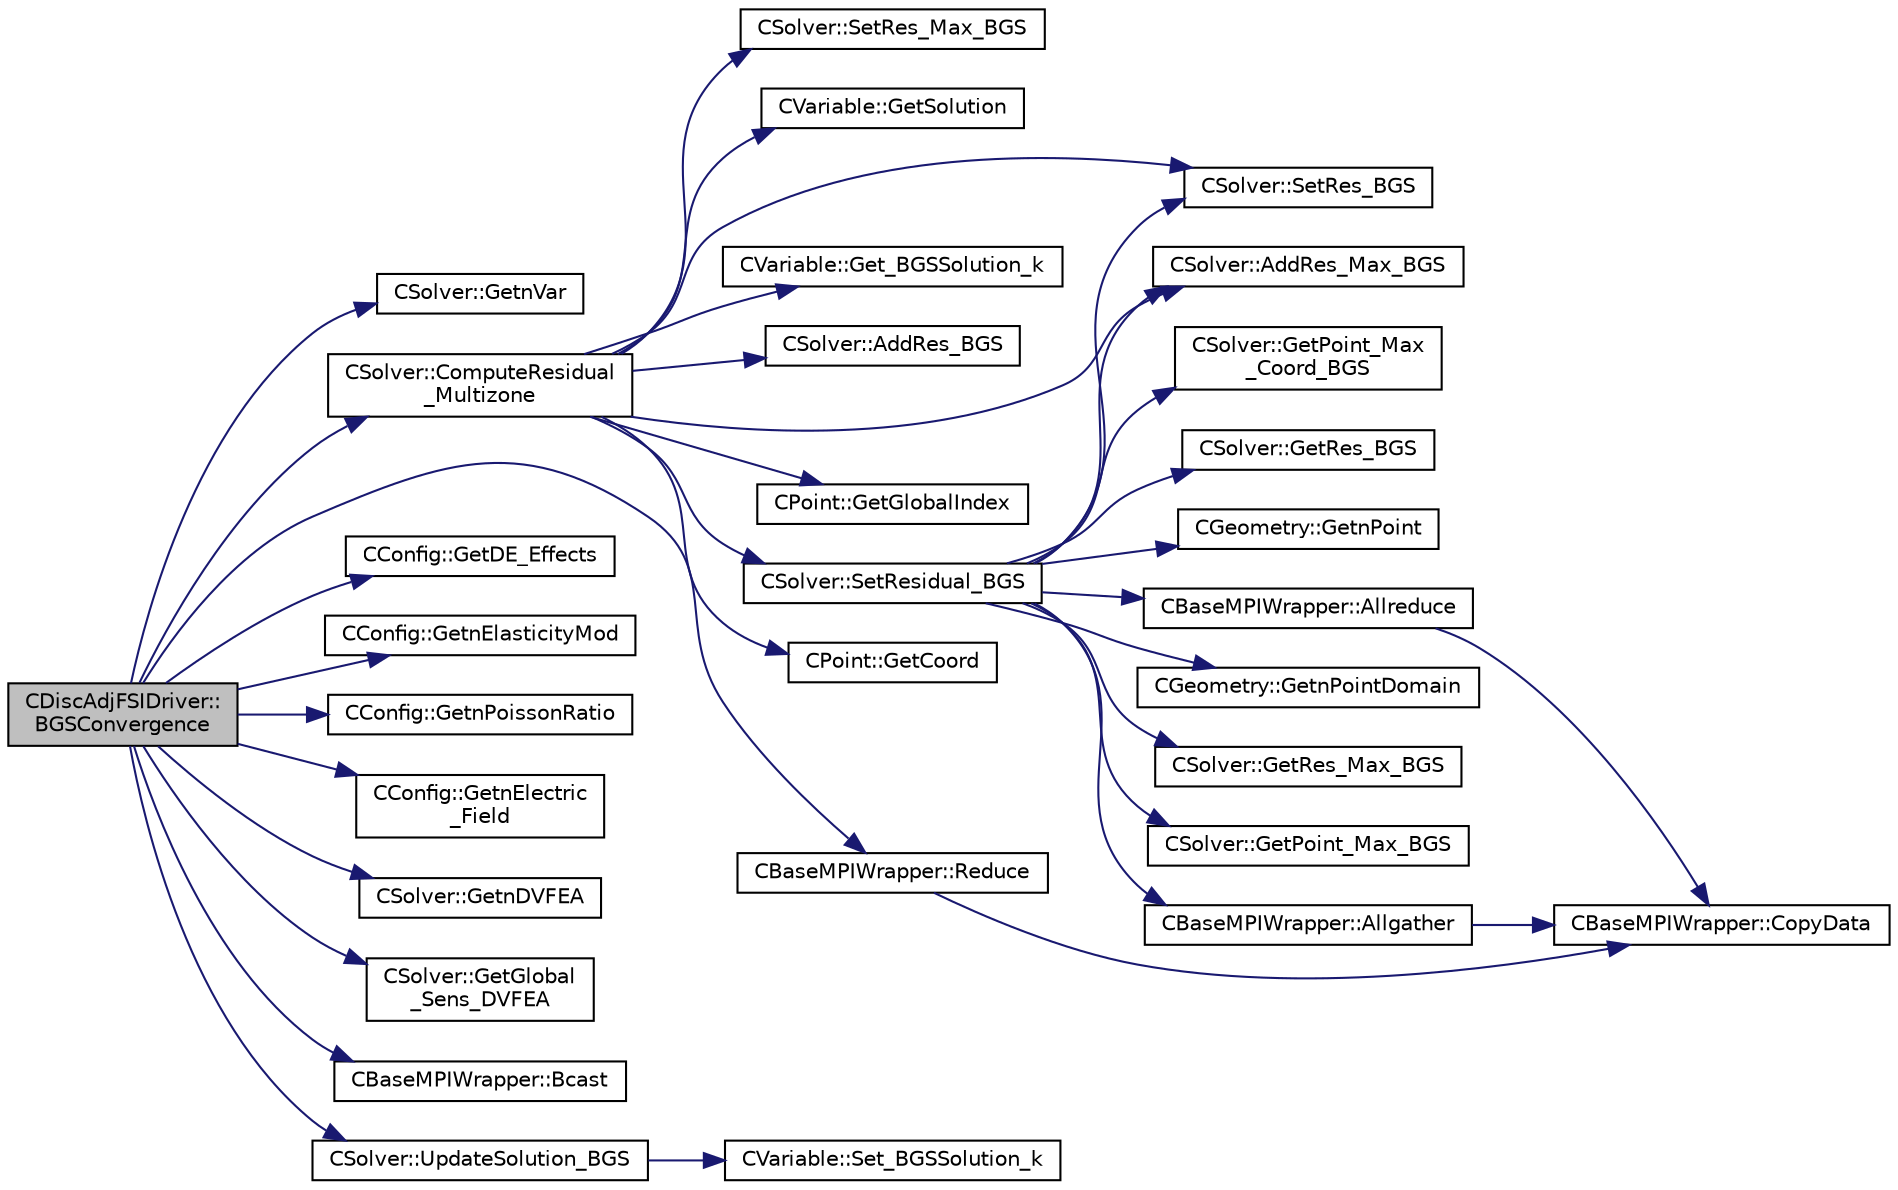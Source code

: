 digraph "CDiscAdjFSIDriver::BGSConvergence"
{
  edge [fontname="Helvetica",fontsize="10",labelfontname="Helvetica",labelfontsize="10"];
  node [fontname="Helvetica",fontsize="10",shape=record];
  rankdir="LR";
  Node55 [label="CDiscAdjFSIDriver::\lBGSConvergence",height=0.2,width=0.4,color="black", fillcolor="grey75", style="filled", fontcolor="black"];
  Node55 -> Node56 [color="midnightblue",fontsize="10",style="solid",fontname="Helvetica"];
  Node56 [label="CSolver::GetnVar",height=0.2,width=0.4,color="black", fillcolor="white", style="filled",URL="$class_c_solver.html#a65c22046b0cf1938ba22648912d04680",tooltip="Get the number of variables of the problem. "];
  Node55 -> Node57 [color="midnightblue",fontsize="10",style="solid",fontname="Helvetica"];
  Node57 [label="CSolver::ComputeResidual\l_Multizone",height=0.2,width=0.4,color="black", fillcolor="white", style="filled",URL="$class_c_solver.html#afd38147efa0d4b98523b480945a0df7c",tooltip="Set the value of the max residual and RMS residual. "];
  Node57 -> Node58 [color="midnightblue",fontsize="10",style="solid",fontname="Helvetica"];
  Node58 [label="CSolver::SetRes_BGS",height=0.2,width=0.4,color="black", fillcolor="white", style="filled",URL="$class_c_solver.html#a19d46e6c1923fb176ea88a7edd7e385b",tooltip="Set the residual for BGS subiterations. "];
  Node57 -> Node59 [color="midnightblue",fontsize="10",style="solid",fontname="Helvetica"];
  Node59 [label="CSolver::SetRes_Max_BGS",height=0.2,width=0.4,color="black", fillcolor="white", style="filled",URL="$class_c_solver.html#aeb849472225116f44fbdf6710ea02579",tooltip="Set the maximal residual for BGS subiterations. "];
  Node57 -> Node60 [color="midnightblue",fontsize="10",style="solid",fontname="Helvetica"];
  Node60 [label="CVariable::GetSolution",height=0.2,width=0.4,color="black", fillcolor="white", style="filled",URL="$class_c_variable.html#a261483e39c23c1de7cb9aea7e917c121",tooltip="Get the solution. "];
  Node57 -> Node61 [color="midnightblue",fontsize="10",style="solid",fontname="Helvetica"];
  Node61 [label="CVariable::Get_BGSSolution_k",height=0.2,width=0.4,color="black", fillcolor="white", style="filled",URL="$class_c_variable.html#a575bb2887bdf21df7bccf14736e87070",tooltip="Get the value of the solution in the previous BGS subiteration. "];
  Node57 -> Node62 [color="midnightblue",fontsize="10",style="solid",fontname="Helvetica"];
  Node62 [label="CSolver::AddRes_BGS",height=0.2,width=0.4,color="black", fillcolor="white", style="filled",URL="$class_c_solver.html#a850ad5e7b1b8d81ad8d967bcef81ad6e",tooltip="Adds the residual for BGS subiterations. "];
  Node57 -> Node63 [color="midnightblue",fontsize="10",style="solid",fontname="Helvetica"];
  Node63 [label="CSolver::AddRes_Max_BGS",height=0.2,width=0.4,color="black", fillcolor="white", style="filled",URL="$class_c_solver.html#a0d731347241e2f7c587d5132ebf2019d",tooltip="Adds the maximal residual for BGS subiterations. "];
  Node57 -> Node64 [color="midnightblue",fontsize="10",style="solid",fontname="Helvetica"];
  Node64 [label="CPoint::GetGlobalIndex",height=0.2,width=0.4,color="black", fillcolor="white", style="filled",URL="$class_c_point.html#ab546170a5a03ef210a75fc5531910050",tooltip="Get the global index in a parallel computation. "];
  Node57 -> Node65 [color="midnightblue",fontsize="10",style="solid",fontname="Helvetica"];
  Node65 [label="CPoint::GetCoord",height=0.2,width=0.4,color="black", fillcolor="white", style="filled",URL="$class_c_point.html#a95fe081d22e96e190cb3edcbf0d6525f",tooltip="Get the coordinates dor the control volume. "];
  Node57 -> Node66 [color="midnightblue",fontsize="10",style="solid",fontname="Helvetica"];
  Node66 [label="CSolver::SetResidual_BGS",height=0.2,width=0.4,color="black", fillcolor="white", style="filled",URL="$class_c_solver.html#ad78622b122d602d0759ab940356e328a",tooltip="Communicate the value of the max residual and RMS residual. "];
  Node66 -> Node58 [color="midnightblue",fontsize="10",style="solid",fontname="Helvetica"];
  Node66 -> Node67 [color="midnightblue",fontsize="10",style="solid",fontname="Helvetica"];
  Node67 [label="CSolver::GetRes_BGS",height=0.2,width=0.4,color="black", fillcolor="white", style="filled",URL="$class_c_solver.html#a83cd1ade482300b90aa8ccc6aad03acd",tooltip="Get the residual for BGS subiterations. "];
  Node66 -> Node68 [color="midnightblue",fontsize="10",style="solid",fontname="Helvetica"];
  Node68 [label="CGeometry::GetnPoint",height=0.2,width=0.4,color="black", fillcolor="white", style="filled",URL="$class_c_geometry.html#aa68b666b38f4d2c7021736ae86940f44",tooltip="Get number of points. "];
  Node66 -> Node69 [color="midnightblue",fontsize="10",style="solid",fontname="Helvetica"];
  Node69 [label="CGeometry::GetnPointDomain",height=0.2,width=0.4,color="black", fillcolor="white", style="filled",URL="$class_c_geometry.html#a4fc7de3bff7b6f8c35717016d6f8fcb2",tooltip="Get number of real points (that belong to the domain). "];
  Node66 -> Node70 [color="midnightblue",fontsize="10",style="solid",fontname="Helvetica"];
  Node70 [label="CBaseMPIWrapper::Allreduce",height=0.2,width=0.4,color="black", fillcolor="white", style="filled",URL="$class_c_base_m_p_i_wrapper.html#a637b6fd917a8ca91ce748ba88e0d66b6"];
  Node70 -> Node71 [color="midnightblue",fontsize="10",style="solid",fontname="Helvetica"];
  Node71 [label="CBaseMPIWrapper::CopyData",height=0.2,width=0.4,color="black", fillcolor="white", style="filled",URL="$class_c_base_m_p_i_wrapper.html#a4725cc1dd65b161b483e812a538a5e36"];
  Node66 -> Node72 [color="midnightblue",fontsize="10",style="solid",fontname="Helvetica"];
  Node72 [label="CSolver::GetRes_Max_BGS",height=0.2,width=0.4,color="black", fillcolor="white", style="filled",URL="$class_c_solver.html#a0663639c53a377bdaa1c66b8ad026ace",tooltip="Get the maximal residual for BGS subiterations. "];
  Node66 -> Node73 [color="midnightblue",fontsize="10",style="solid",fontname="Helvetica"];
  Node73 [label="CSolver::GetPoint_Max_BGS",height=0.2,width=0.4,color="black", fillcolor="white", style="filled",URL="$class_c_solver.html#ad858890f4a6dac8b7be18e9cee0e6440",tooltip="Get the maximal residual, this is useful for the convergence history. "];
  Node66 -> Node74 [color="midnightblue",fontsize="10",style="solid",fontname="Helvetica"];
  Node74 [label="CSolver::GetPoint_Max\l_Coord_BGS",height=0.2,width=0.4,color="black", fillcolor="white", style="filled",URL="$class_c_solver.html#a593491f3d8806bb331eb35fc7b254663",tooltip="Get the location of the maximal residual, this is useful for the convergence history. "];
  Node66 -> Node75 [color="midnightblue",fontsize="10",style="solid",fontname="Helvetica"];
  Node75 [label="CBaseMPIWrapper::Allgather",height=0.2,width=0.4,color="black", fillcolor="white", style="filled",URL="$class_c_base_m_p_i_wrapper.html#a55195abbb7206e08a4933fa53cd41923"];
  Node75 -> Node71 [color="midnightblue",fontsize="10",style="solid",fontname="Helvetica"];
  Node66 -> Node63 [color="midnightblue",fontsize="10",style="solid",fontname="Helvetica"];
  Node55 -> Node76 [color="midnightblue",fontsize="10",style="solid",fontname="Helvetica"];
  Node76 [label="CConfig::GetDE_Effects",height=0.2,width=0.4,color="black", fillcolor="white", style="filled",URL="$class_c_config.html#a8ad45b179ddabec5652dbf4b517fbbf0",tooltip="Decide whether to apply DE effects to the model. "];
  Node55 -> Node77 [color="midnightblue",fontsize="10",style="solid",fontname="Helvetica"];
  Node77 [label="CConfig::GetnElasticityMod",height=0.2,width=0.4,color="black", fillcolor="white", style="filled",URL="$class_c_config.html#a292a8a8ba384f7fa5393af48de954fed",tooltip="Get the number of different values for the elasticity modulus. "];
  Node55 -> Node78 [color="midnightblue",fontsize="10",style="solid",fontname="Helvetica"];
  Node78 [label="CConfig::GetnPoissonRatio",height=0.2,width=0.4,color="black", fillcolor="white", style="filled",URL="$class_c_config.html#aa18a567f8a1941d7c5bf2166ad01609f",tooltip="Get the number of different values for the Poisson ratio. "];
  Node55 -> Node79 [color="midnightblue",fontsize="10",style="solid",fontname="Helvetica"];
  Node79 [label="CConfig::GetnElectric\l_Field",height=0.2,width=0.4,color="black", fillcolor="white", style="filled",URL="$class_c_config.html#a55654c927972cc090937f273f3fce30e",tooltip="Get the number of different values for the modulus of the electric field. "];
  Node55 -> Node80 [color="midnightblue",fontsize="10",style="solid",fontname="Helvetica"];
  Node80 [label="CSolver::GetnDVFEA",height=0.2,width=0.4,color="black", fillcolor="white", style="filled",URL="$class_c_solver.html#a7059d90c3299b61689bf9d36d8da4a26",tooltip="A virtual member. "];
  Node55 -> Node81 [color="midnightblue",fontsize="10",style="solid",fontname="Helvetica"];
  Node81 [label="CSolver::GetGlobal\l_Sens_DVFEA",height=0.2,width=0.4,color="black", fillcolor="white", style="filled",URL="$class_c_solver.html#a81bc39719c8bc94d84a83fce43bf2188",tooltip="A virtual member. "];
  Node55 -> Node82 [color="midnightblue",fontsize="10",style="solid",fontname="Helvetica"];
  Node82 [label="CBaseMPIWrapper::Reduce",height=0.2,width=0.4,color="black", fillcolor="white", style="filled",URL="$class_c_base_m_p_i_wrapper.html#a860dfcee07be04be175e06d342e0fc68"];
  Node82 -> Node71 [color="midnightblue",fontsize="10",style="solid",fontname="Helvetica"];
  Node55 -> Node83 [color="midnightblue",fontsize="10",style="solid",fontname="Helvetica"];
  Node83 [label="CBaseMPIWrapper::Bcast",height=0.2,width=0.4,color="black", fillcolor="white", style="filled",URL="$class_c_base_m_p_i_wrapper.html#ae816a2f124ea5ae95337418462514df5"];
  Node55 -> Node84 [color="midnightblue",fontsize="10",style="solid",fontname="Helvetica"];
  Node84 [label="CSolver::UpdateSolution_BGS",height=0.2,width=0.4,color="black", fillcolor="white", style="filled",URL="$class_c_solver.html#a6dc11e7b4be632b260dd373c14e1005f",tooltip="Store the BGS solution in the previous subiteration in the corresponding vector. "];
  Node84 -> Node85 [color="midnightblue",fontsize="10",style="solid",fontname="Helvetica"];
  Node85 [label="CVariable::Set_BGSSolution_k",height=0.2,width=0.4,color="black", fillcolor="white", style="filled",URL="$class_c_variable.html#aa47456564bac33106a460be201d4c843",tooltip="Set the value of the solution in the previous BGS subiteration. "];
}
